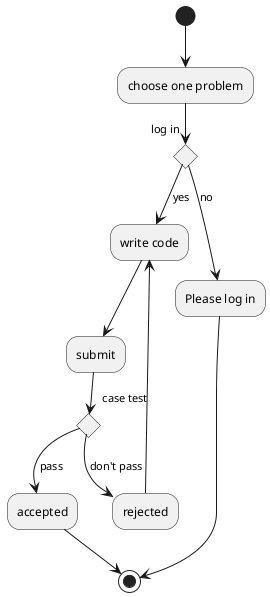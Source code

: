 @startuml kizzy


(*)-->"choose one problem"
if "log in" then
    -->[yes]"write code"
    -->"submit"
    if "case test" then
        -->[pass]"accepted"
        -->(*)
    else
        -->[don't pass]"rejected"
        -->"write code"
    endif
else
    -->[no]"Please log in"
    -->(*)
endif

@enduml